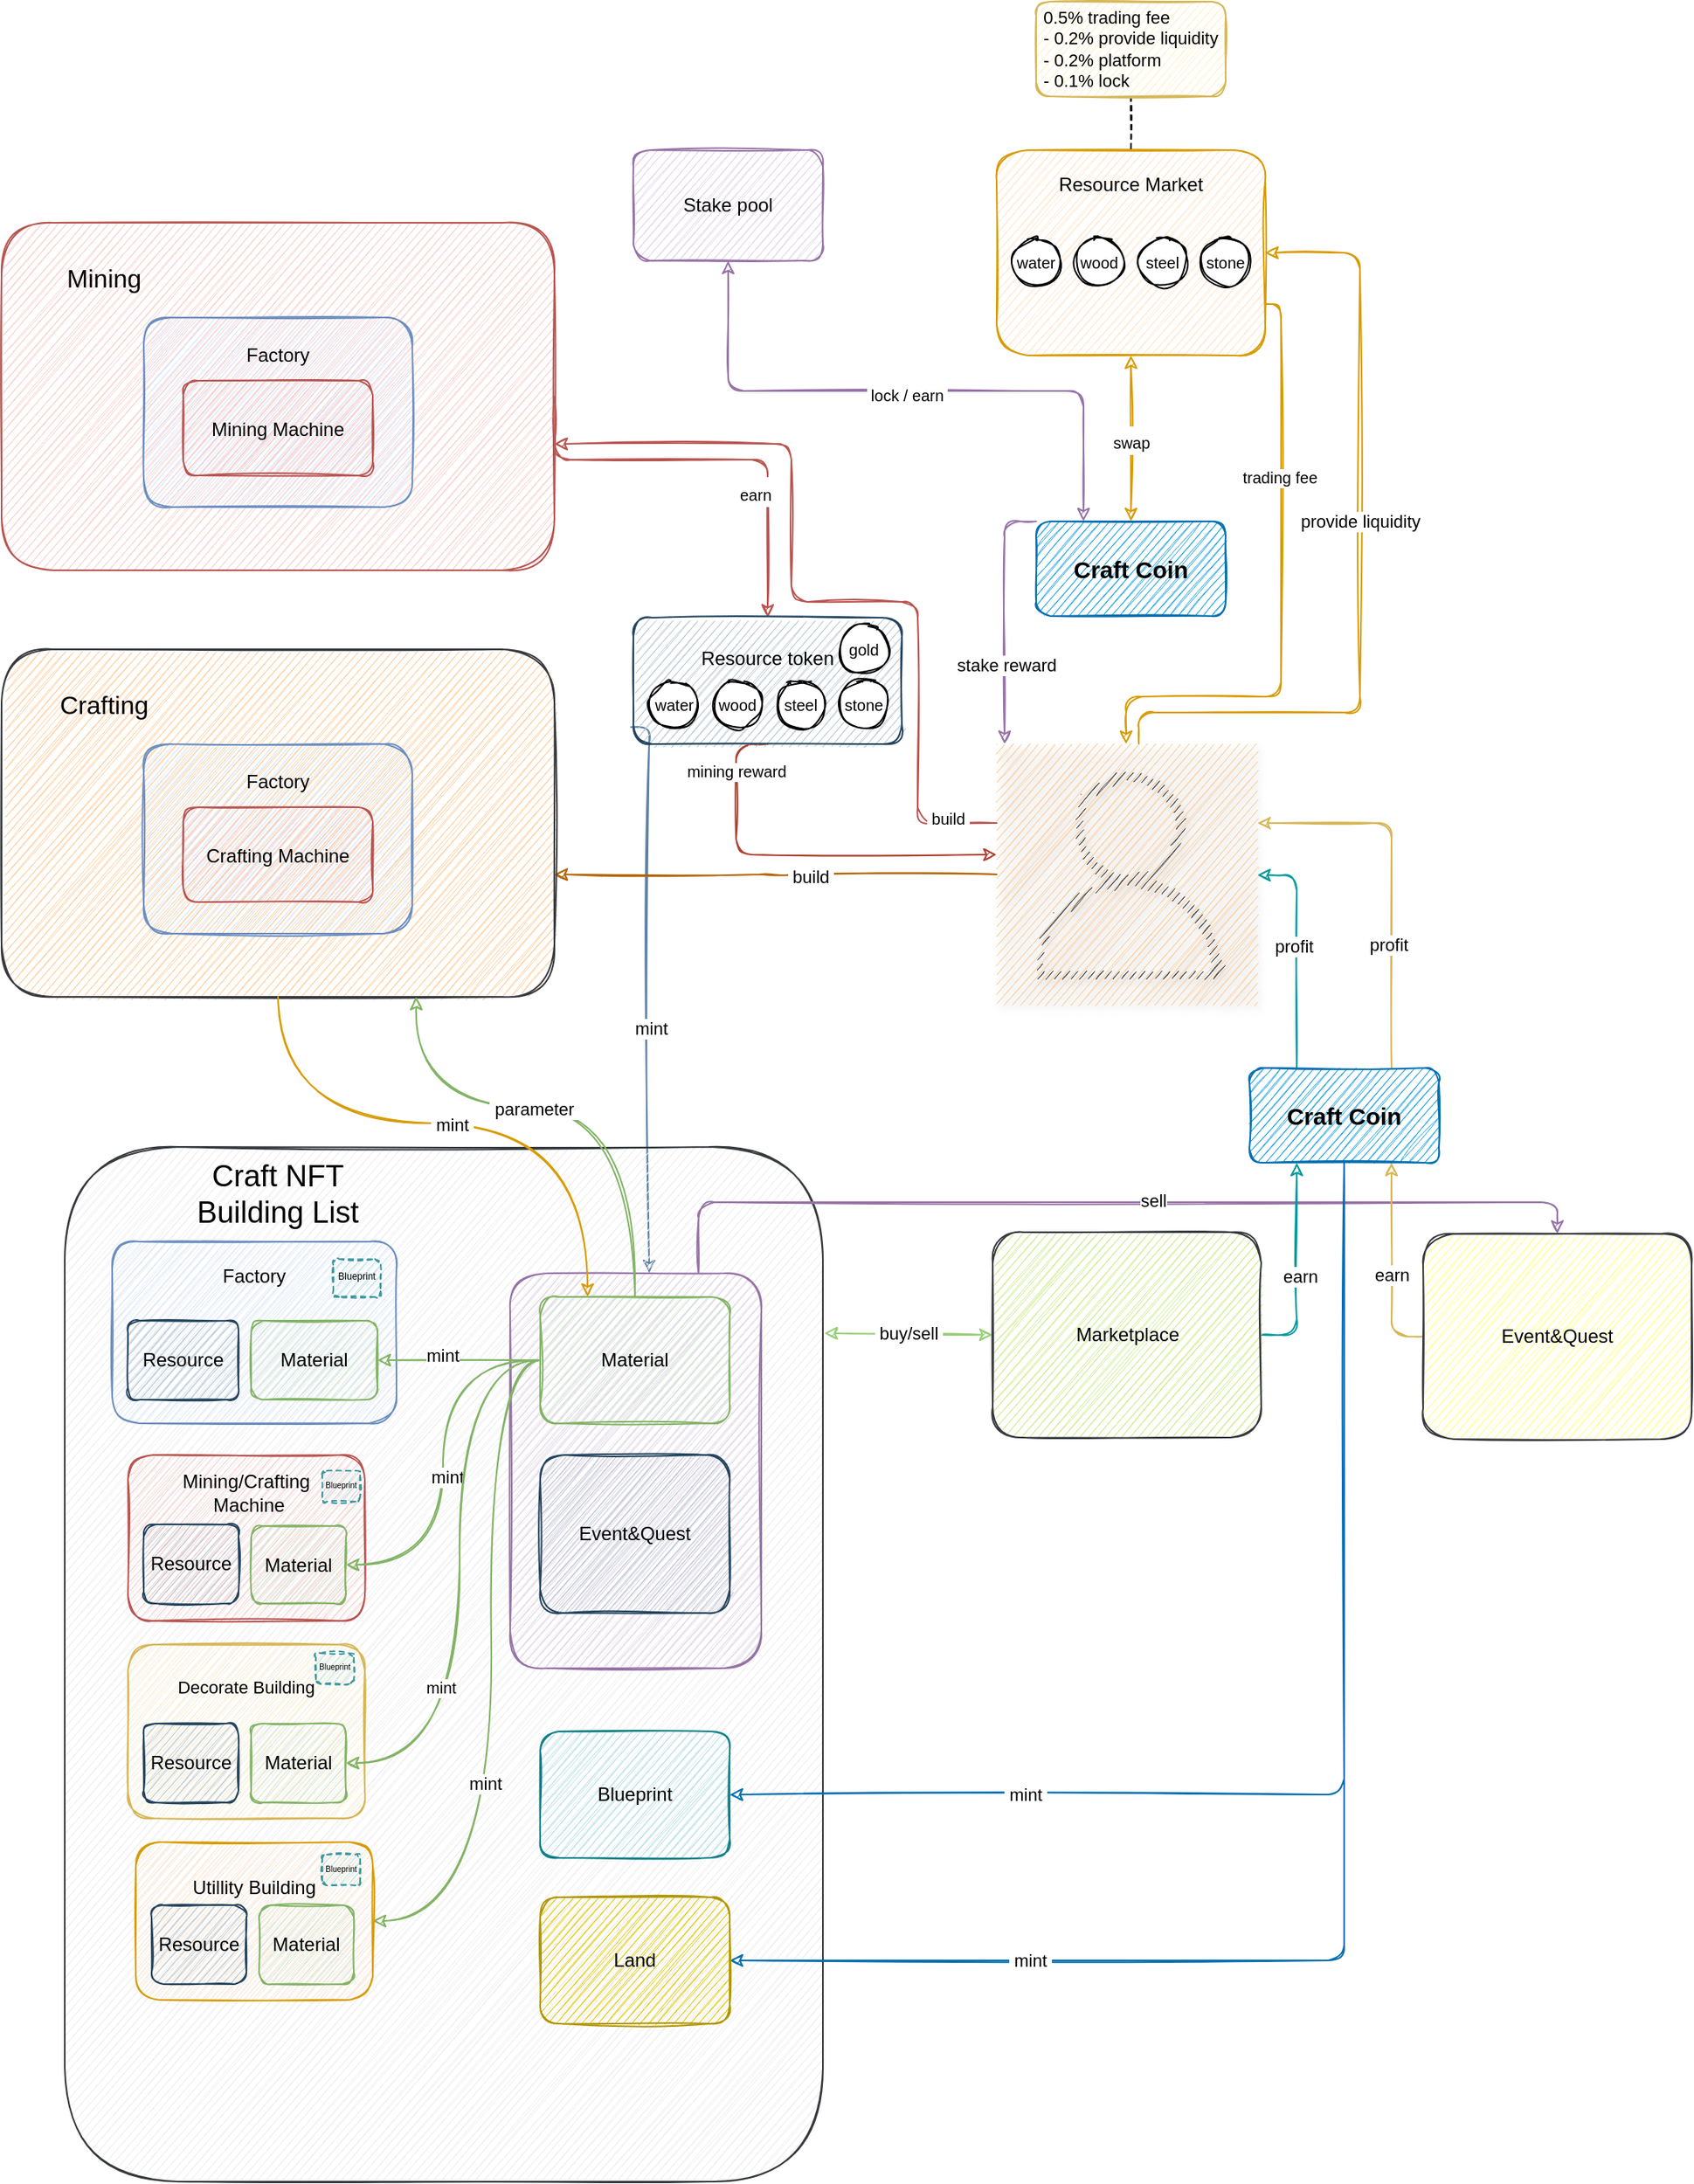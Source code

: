 <mxfile version="16.4.3" type="github">
  <diagram id="BCGOsR4cse_JTtNBRZEb" name="Page-1">
    <mxGraphModel dx="3080" dy="800" grid="1" gridSize="10" guides="1" tooltips="1" connect="1" arrows="1" fold="1" page="1" pageScale="1" pageWidth="827" pageHeight="1169" math="0" shadow="0">
      <root>
        <mxCell id="0" />
        <mxCell id="1" parent="0" />
        <mxCell id="2Sj0Tr9tP26c6a03O4qe-82" style="edgeStyle=orthogonalEdgeStyle;rounded=1;orthogonalLoop=1;jettySize=auto;html=1;fontSize=11;startArrow=none;startFill=0;endArrow=classic;endFill=1;strokeColor=#5F82A3;exitX=-0.009;exitY=0.865;exitDx=0;exitDy=0;exitPerimeter=0;sketch=1;" parent="1" source="2Sj0Tr9tP26c6a03O4qe-44" target="2Sj0Tr9tP26c6a03O4qe-77" edge="1">
          <mxGeometry relative="1" as="geometry">
            <Array as="points">
              <mxPoint x="-1060" y="529" />
            </Array>
          </mxGeometry>
        </mxCell>
        <mxCell id="2Sj0Tr9tP26c6a03O4qe-83" value="mint" style="edgeLabel;html=1;align=center;verticalAlign=middle;resizable=0;points=[];fontSize=11;sketch=1;rounded=1;" parent="2Sj0Tr9tP26c6a03O4qe-82" vertex="1" connectable="0">
          <mxGeometry x="-0.717" relative="1" as="geometry">
            <mxPoint x="1" y="152" as="offset" />
          </mxGeometry>
        </mxCell>
        <mxCell id="2Sj0Tr9tP26c6a03O4qe-26" value="&lt;font style=&quot;font-size: 10px&quot;&gt;&amp;nbsp;lock / earn&amp;nbsp;&lt;/font&gt;" style="edgeStyle=orthogonalEdgeStyle;rounded=1;orthogonalLoop=1;jettySize=auto;html=1;exitX=0.25;exitY=0;exitDx=0;exitDy=0;entryX=0.5;entryY=1;entryDx=0;entryDy=0;fontSize=15;startArrow=classic;startFill=1;fillColor=#e1d5e7;strokeColor=#9673a6;sketch=1;" parent="1" source="2Sj0Tr9tP26c6a03O4qe-12" target="2Sj0Tr9tP26c6a03O4qe-21" edge="1">
          <mxGeometry relative="1" as="geometry" />
        </mxCell>
        <mxCell id="2Sj0Tr9tP26c6a03O4qe-32" style="edgeStyle=orthogonalEdgeStyle;rounded=1;orthogonalLoop=1;jettySize=auto;html=1;exitX=0;exitY=0;exitDx=0;exitDy=0;fontSize=15;startArrow=none;startFill=0;fillColor=#e1d5e7;strokeColor=#9673a6;sketch=1;" parent="1" source="2Sj0Tr9tP26c6a03O4qe-12" target="2Sj0Tr9tP26c6a03O4qe-13" edge="1">
          <mxGeometry relative="1" as="geometry">
            <Array as="points">
              <mxPoint x="-835" y="399" />
            </Array>
          </mxGeometry>
        </mxCell>
        <mxCell id="2Sj0Tr9tP26c6a03O4qe-33" value="stake reward" style="edgeLabel;html=1;align=center;verticalAlign=middle;resizable=0;points=[];fontSize=11;sketch=1;rounded=1;" parent="2Sj0Tr9tP26c6a03O4qe-32" vertex="1" connectable="0">
          <mxGeometry x="0.381" y="1" relative="1" as="geometry">
            <mxPoint as="offset" />
          </mxGeometry>
        </mxCell>
        <mxCell id="2Sj0Tr9tP26c6a03O4qe-12" value="&lt;b&gt;&lt;font style=&quot;font-size: 15px&quot; color=&quot;#000000&quot;&gt;Craft Coin&lt;/font&gt;&lt;/b&gt;" style="rounded=1;whiteSpace=wrap;html=1;fillColor=#1ba1e2;fontColor=#ffffff;strokeColor=#006EAF;sketch=1;" parent="1" vertex="1">
          <mxGeometry x="-815" y="399" width="120" height="60" as="geometry" />
        </mxCell>
        <mxCell id="2Sj0Tr9tP26c6a03O4qe-34" style="edgeStyle=orthogonalEdgeStyle;rounded=1;orthogonalLoop=1;jettySize=auto;html=1;fontSize=15;startArrow=none;startFill=0;entryX=1;entryY=0.5;entryDx=0;entryDy=0;fillColor=#ffe6cc;strokeColor=#d79b00;sketch=1;" parent="1" source="2Sj0Tr9tP26c6a03O4qe-13" target="2Sj0Tr9tP26c6a03O4qe-14" edge="1">
          <mxGeometry relative="1" as="geometry">
            <mxPoint x="-640" y="290" as="targetPoint" />
            <Array as="points">
              <mxPoint x="-750" y="520" />
              <mxPoint x="-610" y="520" />
              <mxPoint x="-610" y="229" />
            </Array>
          </mxGeometry>
        </mxCell>
        <mxCell id="2Sj0Tr9tP26c6a03O4qe-35" value="&lt;font style=&quot;font-size: 11px&quot;&gt;provide liquidity&lt;/font&gt;" style="edgeLabel;html=1;align=center;verticalAlign=middle;resizable=0;points=[];fontSize=10;sketch=1;rounded=1;" parent="2Sj0Tr9tP26c6a03O4qe-34" vertex="1" connectable="0">
          <mxGeometry x="-0.29" relative="1" as="geometry">
            <mxPoint y="-100" as="offset" />
          </mxGeometry>
        </mxCell>
        <mxCell id="2Sj0Tr9tP26c6a03O4qe-78" style="edgeStyle=orthogonalEdgeStyle;rounded=1;orthogonalLoop=1;jettySize=auto;html=1;entryX=1;entryY=0.648;entryDx=0;entryDy=0;entryPerimeter=0;fontSize=11;startArrow=none;startFill=0;endArrow=classic;endFill=1;strokeColor=#b46504;fillColor=#fad7ac;sketch=1;" parent="1" source="2Sj0Tr9tP26c6a03O4qe-13" target="2Sj0Tr9tP26c6a03O4qe-73" edge="1">
          <mxGeometry relative="1" as="geometry" />
        </mxCell>
        <mxCell id="2Sj0Tr9tP26c6a03O4qe-79" value="&amp;nbsp;build&amp;nbsp;" style="edgeLabel;html=1;align=center;verticalAlign=middle;resizable=0;points=[];fontSize=11;sketch=1;rounded=1;" parent="2Sj0Tr9tP26c6a03O4qe-78" vertex="1" connectable="0">
          <mxGeometry x="-0.158" y="1" relative="1" as="geometry">
            <mxPoint as="offset" />
          </mxGeometry>
        </mxCell>
        <mxCell id="2Sj0Tr9tP26c6a03O4qe-13" value="" style="sketch=1;outlineConnect=0;strokeColor=#36393d;fillColor=#ffcc99;dashed=0;verticalLabelPosition=bottom;verticalAlign=top;align=center;html=1;fontSize=12;fontStyle=0;aspect=fixed;shape=mxgraph.aws4.resourceIcon;resIcon=mxgraph.aws4.user;shadow=1;rounded=1;" parent="1" vertex="1">
          <mxGeometry x="-840" y="540" width="165" height="165" as="geometry" />
        </mxCell>
        <mxCell id="2Sj0Tr9tP26c6a03O4qe-22" value="&lt;font style=&quot;font-size: 10px&quot;&gt;swap&lt;/font&gt;" style="edgeStyle=orthogonalEdgeStyle;rounded=1;orthogonalLoop=1;jettySize=auto;html=1;exitX=0.5;exitY=1;exitDx=0;exitDy=0;entryX=0.5;entryY=0;entryDx=0;entryDy=0;fontSize=15;startArrow=classic;startFill=1;fillColor=#ffe6cc;strokeColor=#d79b00;sketch=1;" parent="1" source="2Sj0Tr9tP26c6a03O4qe-14" target="2Sj0Tr9tP26c6a03O4qe-12" edge="1">
          <mxGeometry relative="1" as="geometry" />
        </mxCell>
        <mxCell id="2Sj0Tr9tP26c6a03O4qe-38" style="edgeStyle=orthogonalEdgeStyle;rounded=1;orthogonalLoop=1;jettySize=auto;html=1;exitX=1;exitY=0.75;exitDx=0;exitDy=0;fontSize=12;startArrow=none;startFill=0;noJump=0;ignoreEdge=0;fillColor=#ffe6cc;strokeColor=#d79b00;sketch=1;" parent="1" source="2Sj0Tr9tP26c6a03O4qe-14" target="2Sj0Tr9tP26c6a03O4qe-13" edge="1">
          <mxGeometry relative="1" as="geometry">
            <Array as="points">
              <mxPoint x="-660" y="261" />
              <mxPoint x="-660" y="510" />
              <mxPoint x="-758" y="510" />
            </Array>
          </mxGeometry>
        </mxCell>
        <mxCell id="2Sj0Tr9tP26c6a03O4qe-39" value="&lt;font style=&quot;font-size: 10px&quot;&gt;trading fee&lt;/font&gt;" style="edgeLabel;html=1;align=center;verticalAlign=middle;resizable=0;points=[];fontSize=9;sketch=1;rounded=1;" parent="2Sj0Tr9tP26c6a03O4qe-38" vertex="1" connectable="0">
          <mxGeometry x="-0.497" y="-1" relative="1" as="geometry">
            <mxPoint y="22" as="offset" />
          </mxGeometry>
        </mxCell>
        <mxCell id="2Sj0Tr9tP26c6a03O4qe-14" value="Resource Market&lt;br&gt;&lt;br&gt;&lt;br&gt;&lt;br&gt;&lt;br&gt;&lt;br&gt;&lt;br&gt;" style="rounded=1;whiteSpace=wrap;html=1;fillColor=#ffe6cc;strokeColor=#d79b00;sketch=1;" parent="1" vertex="1">
          <mxGeometry x="-840" y="164" width="170" height="130" as="geometry" />
        </mxCell>
        <mxCell id="2Sj0Tr9tP26c6a03O4qe-15" value="water" style="ellipse;whiteSpace=wrap;html=1;aspect=fixed;fontSize=10;sketch=1;rounded=1;" parent="1" vertex="1">
          <mxGeometry x="-830" y="220" width="30" height="30" as="geometry" />
        </mxCell>
        <mxCell id="2Sj0Tr9tP26c6a03O4qe-16" value="wood" style="ellipse;whiteSpace=wrap;html=1;aspect=fixed;fontSize=10;sketch=1;rounded=1;" parent="1" vertex="1">
          <mxGeometry x="-790" y="220" width="30" height="30" as="geometry" />
        </mxCell>
        <mxCell id="2Sj0Tr9tP26c6a03O4qe-17" value="steel" style="ellipse;whiteSpace=wrap;html=1;aspect=fixed;fontSize=10;sketch=1;rounded=1;" parent="1" vertex="1">
          <mxGeometry x="-750" y="220" width="30" height="30" as="geometry" />
        </mxCell>
        <mxCell id="2Sj0Tr9tP26c6a03O4qe-18" value="stone" style="ellipse;whiteSpace=wrap;html=1;aspect=fixed;fontSize=10;sketch=1;rounded=1;" parent="1" vertex="1">
          <mxGeometry x="-710" y="220" width="30" height="30" as="geometry" />
        </mxCell>
        <mxCell id="2Sj0Tr9tP26c6a03O4qe-19" style="edgeStyle=orthogonalEdgeStyle;rounded=1;orthogonalLoop=1;jettySize=auto;html=1;exitX=0.5;exitY=1;exitDx=0;exitDy=0;entryX=0.5;entryY=0;entryDx=0;entryDy=0;fontSize=11;startArrow=none;startFill=0;strokeColor=default;dashed=1;endArrow=none;endFill=0;sketch=1;" parent="1" source="2Sj0Tr9tP26c6a03O4qe-20" target="2Sj0Tr9tP26c6a03O4qe-14" edge="1">
          <mxGeometry relative="1" as="geometry" />
        </mxCell>
        <mxCell id="2Sj0Tr9tP26c6a03O4qe-20" value="&lt;div style=&quot;text-align: left&quot;&gt;0.5% trading fee&lt;/div&gt;&lt;div style=&quot;text-align: left&quot;&gt;- 0.2% provide liquidity&lt;/div&gt;&lt;div style=&quot;text-align: left&quot;&gt;- 0.2% platform&lt;/div&gt;&lt;div style=&quot;text-align: left&quot;&gt;- 0.1% lock&lt;/div&gt;" style="rounded=1;whiteSpace=wrap;html=1;fontSize=11;fillColor=#fff2cc;strokeColor=#d6b656;sketch=1;" parent="1" vertex="1">
          <mxGeometry x="-815" y="70" width="120" height="60" as="geometry" />
        </mxCell>
        <mxCell id="2Sj0Tr9tP26c6a03O4qe-21" value="Stake pool" style="rounded=1;whiteSpace=wrap;html=1;fillColor=#e1d5e7;strokeColor=#9673a6;sketch=1;" parent="1" vertex="1">
          <mxGeometry x="-1070" y="164" width="120" height="70" as="geometry" />
        </mxCell>
        <mxCell id="2Sj0Tr9tP26c6a03O4qe-50" style="edgeStyle=orthogonalEdgeStyle;rounded=1;orthogonalLoop=1;jettySize=auto;html=1;exitX=1;exitY=0.5;exitDx=0;exitDy=0;entryX=0.5;entryY=0;entryDx=0;entryDy=0;fontSize=16;startArrow=none;startFill=0;fillColor=#f8cecc;strokeColor=#b85450;sketch=1;" parent="1" source="2Sj0Tr9tP26c6a03O4qe-40" target="2Sj0Tr9tP26c6a03O4qe-44" edge="1">
          <mxGeometry relative="1" as="geometry">
            <Array as="points">
              <mxPoint x="-1120" y="360" />
              <mxPoint x="-985" y="360" />
            </Array>
          </mxGeometry>
        </mxCell>
        <mxCell id="2Sj0Tr9tP26c6a03O4qe-51" value="&lt;font style=&quot;font-size: 10px&quot;&gt;earn&lt;/font&gt;" style="edgeLabel;html=1;align=center;verticalAlign=middle;resizable=0;points=[];fontSize=16;sketch=1;rounded=1;" parent="2Sj0Tr9tP26c6a03O4qe-50" vertex="1" connectable="0">
          <mxGeometry x="0.224" y="2" relative="1" as="geometry">
            <mxPoint x="-2" y="22" as="offset" />
          </mxGeometry>
        </mxCell>
        <mxCell id="2Sj0Tr9tP26c6a03O4qe-68" style="edgeStyle=orthogonalEdgeStyle;rounded=1;orthogonalLoop=1;jettySize=auto;html=1;fontSize=10;startArrow=classic;startFill=1;endArrow=none;endFill=0;fillColor=#f8cecc;strokeColor=#b85450;sketch=1;" parent="1" target="2Sj0Tr9tP26c6a03O4qe-13" edge="1">
          <mxGeometry relative="1" as="geometry">
            <mxPoint x="-1120" y="350" as="sourcePoint" />
            <Array as="points">
              <mxPoint x="-970" y="350" />
              <mxPoint x="-970" y="450" />
              <mxPoint x="-890" y="450" />
              <mxPoint x="-890" y="590" />
            </Array>
          </mxGeometry>
        </mxCell>
        <mxCell id="2Sj0Tr9tP26c6a03O4qe-69" value="&amp;nbsp;build&amp;nbsp;" style="edgeLabel;html=1;align=center;verticalAlign=middle;resizable=0;points=[];fontSize=10;sketch=1;rounded=1;" parent="2Sj0Tr9tP26c6a03O4qe-68" vertex="1" connectable="0">
          <mxGeometry x="0.878" y="3" relative="1" as="geometry">
            <mxPoint as="offset" />
          </mxGeometry>
        </mxCell>
        <mxCell id="2Sj0Tr9tP26c6a03O4qe-40" value="&lt;div style=&quot;text-align: left&quot;&gt;&lt;br&gt;&lt;/div&gt;" style="rounded=1;whiteSpace=wrap;html=1;fillColor=#f8cecc;strokeColor=#b85450;sketch=1;" parent="1" vertex="1">
          <mxGeometry x="-1470" y="210" width="350" height="220" as="geometry" />
        </mxCell>
        <mxCell id="2Sj0Tr9tP26c6a03O4qe-41" value="&lt;font style=&quot;font-size: 16px;&quot;&gt;Mining&lt;/font&gt;" style="text;html=1;strokeColor=none;fillColor=none;align=center;verticalAlign=middle;whiteSpace=wrap;rounded=1;fontSize=16;sketch=1;" parent="1" vertex="1">
          <mxGeometry x="-1460" y="230" width="110" height="30" as="geometry" />
        </mxCell>
        <mxCell id="2Sj0Tr9tP26c6a03O4qe-42" value="Factory&lt;br&gt;&lt;br&gt;&lt;br&gt;&lt;br&gt;&lt;br&gt;&lt;br&gt;" style="rounded=1;whiteSpace=wrap;html=1;fillColor=#dae8fc;strokeColor=#6c8ebf;sketch=1;" parent="1" vertex="1">
          <mxGeometry x="-1380" y="270" width="170" height="120" as="geometry" />
        </mxCell>
        <mxCell id="2Sj0Tr9tP26c6a03O4qe-43" value="&lt;span style=&quot;font-size: 12px&quot;&gt;Mining Machine&lt;/span&gt;" style="rounded=1;whiteSpace=wrap;html=1;fontSize=13;fillColor=#f8cecc;strokeColor=#b85450;sketch=1;" parent="1" vertex="1">
          <mxGeometry x="-1355" y="310" width="120" height="60" as="geometry" />
        </mxCell>
        <mxCell id="2Sj0Tr9tP26c6a03O4qe-52" style="edgeStyle=orthogonalEdgeStyle;rounded=1;orthogonalLoop=1;jettySize=auto;html=1;exitX=0.5;exitY=1;exitDx=0;exitDy=0;fontSize=16;startArrow=none;startFill=0;fillColor=#fad9d5;strokeColor=#ae4132;sketch=1;" parent="1" source="2Sj0Tr9tP26c6a03O4qe-44" target="2Sj0Tr9tP26c6a03O4qe-13" edge="1">
          <mxGeometry relative="1" as="geometry">
            <Array as="points">
              <mxPoint x="-1005" y="610" />
            </Array>
          </mxGeometry>
        </mxCell>
        <mxCell id="2Sj0Tr9tP26c6a03O4qe-55" value="mining reward" style="edgeLabel;html=1;align=center;verticalAlign=middle;resizable=0;points=[];fontSize=10;sketch=1;rounded=1;" parent="2Sj0Tr9tP26c6a03O4qe-52" vertex="1" connectable="0">
          <mxGeometry x="-0.829" y="2" relative="1" as="geometry">
            <mxPoint x="-2" y="15" as="offset" />
          </mxGeometry>
        </mxCell>
        <mxCell id="2Sj0Tr9tP26c6a03O4qe-96" value="&amp;nbsp;buy/sell&amp;nbsp;" style="rounded=1;orthogonalLoop=1;jettySize=auto;html=1;exitX=1.002;exitY=0.18;exitDx=0;exitDy=0;entryX=0;entryY=0.5;entryDx=0;entryDy=0;fontSize=11;startArrow=classic;startFill=1;endArrow=classic;endFill=1;strokeColor=#97D077;exitPerimeter=0;sketch=1;" parent="1" source="2Sj0Tr9tP26c6a03O4qe-57" target="2Sj0Tr9tP26c6a03O4qe-95" edge="1">
          <mxGeometry relative="1" as="geometry" />
        </mxCell>
        <mxCell id="2Sj0Tr9tP26c6a03O4qe-57" value="" style="rounded=1;whiteSpace=wrap;html=1;sketch=1;fillColor=#eeeeee;strokeColor=#36393d;" parent="1" vertex="1">
          <mxGeometry x="-1430" y="795" width="480" height="655" as="geometry" />
        </mxCell>
        <mxCell id="2Sj0Tr9tP26c6a03O4qe-59" value="Factory&lt;br&gt;&lt;br&gt;&lt;br&gt;&lt;br&gt;&lt;br&gt;&lt;br&gt;" style="rounded=1;whiteSpace=wrap;html=1;fillColor=#dae8fc;strokeColor=#6c8ebf;sketch=1;" parent="1" vertex="1">
          <mxGeometry x="-1400" y="855" width="180" height="115" as="geometry" />
        </mxCell>
        <mxCell id="2Sj0Tr9tP26c6a03O4qe-60" value="Resource" style="rounded=1;whiteSpace=wrap;html=1;fillColor=#bac8d3;strokeColor=#23445d;sketch=1;" parent="1" vertex="1">
          <mxGeometry x="-1390" y="905" width="70" height="50" as="geometry" />
        </mxCell>
        <mxCell id="2Sj0Tr9tP26c6a03O4qe-61" value="Material" style="rounded=1;whiteSpace=wrap;html=1;fillColor=#d5e8d4;strokeColor=#82b366;sketch=1;" parent="1" vertex="1">
          <mxGeometry x="-1312" y="905" width="80" height="50" as="geometry" />
        </mxCell>
        <mxCell id="2Sj0Tr9tP26c6a03O4qe-62" value="&lt;font style=&quot;font-size: 19px&quot;&gt;Craft NFT Building List&lt;/font&gt;" style="text;html=1;strokeColor=none;fillColor=none;align=center;verticalAlign=middle;whiteSpace=wrap;rounded=1;sketch=1;" parent="1" vertex="1">
          <mxGeometry x="-1360" y="805" width="130" height="40" as="geometry" />
        </mxCell>
        <mxCell id="2Sj0Tr9tP26c6a03O4qe-64" value="Mining/Crafting&lt;br&gt;&amp;nbsp;Machine&lt;br&gt;&lt;br&gt;&lt;br&gt;&lt;br&gt;&lt;br&gt;" style="rounded=1;whiteSpace=wrap;html=1;fillColor=#f8cecc;strokeColor=#b85450;sketch=1;" parent="1" vertex="1">
          <mxGeometry x="-1390" y="990" width="150" height="105" as="geometry" />
        </mxCell>
        <mxCell id="2Sj0Tr9tP26c6a03O4qe-66" value="Material" style="rounded=1;whiteSpace=wrap;html=1;fillColor=#d5e8d4;strokeColor=#82b366;sketch=1;" parent="1" vertex="1">
          <mxGeometry x="-1312" y="1035" width="60" height="49" as="geometry" />
        </mxCell>
        <mxCell id="2Sj0Tr9tP26c6a03O4qe-67" value="Resource" style="rounded=1;whiteSpace=wrap;html=1;fillColor=#bac8d3;strokeColor=#23445d;sketch=1;" parent="1" vertex="1">
          <mxGeometry x="-1380" y="1034" width="60" height="50" as="geometry" />
        </mxCell>
        <mxCell id="2Sj0Tr9tP26c6a03O4qe-70" value="&lt;font style=&quot;font-size: 11px&quot;&gt;Decorate Building&lt;br&gt;&lt;br&gt;&lt;br&gt;&lt;br&gt;&lt;br&gt;&lt;/font&gt;" style="rounded=1;whiteSpace=wrap;html=1;fillColor=#fff2cc;strokeColor=#d6b656;sketch=1;" parent="1" vertex="1">
          <mxGeometry x="-1390" y="1110" width="150" height="110" as="geometry" />
        </mxCell>
        <mxCell id="2Sj0Tr9tP26c6a03O4qe-71" value="Material" style="rounded=1;whiteSpace=wrap;html=1;fillColor=#d5e8d4;strokeColor=#82b366;sketch=1;" parent="1" vertex="1">
          <mxGeometry x="-1312" y="1160" width="60" height="50" as="geometry" />
        </mxCell>
        <mxCell id="2Sj0Tr9tP26c6a03O4qe-72" value="Resource" style="rounded=1;whiteSpace=wrap;html=1;fillColor=#bac8d3;strokeColor=#23445d;sketch=1;" parent="1" vertex="1">
          <mxGeometry x="-1380" y="1160" width="60" height="50" as="geometry" />
        </mxCell>
        <mxCell id="2Sj0Tr9tP26c6a03O4qe-73" value="&lt;div style=&quot;text-align: left&quot;&gt;&lt;br&gt;&lt;/div&gt;" style="rounded=1;whiteSpace=wrap;html=1;fillColor=#ffcc99;strokeColor=#36393d;sketch=1;" parent="1" vertex="1">
          <mxGeometry x="-1470" y="480" width="350" height="220" as="geometry" />
        </mxCell>
        <mxCell id="2Sj0Tr9tP26c6a03O4qe-74" value="&lt;font style=&quot;font-size: 16px&quot;&gt;Crafting&lt;/font&gt;" style="text;html=1;strokeColor=none;fillColor=none;align=center;verticalAlign=middle;whiteSpace=wrap;rounded=1;fontSize=16;sketch=1;" parent="1" vertex="1">
          <mxGeometry x="-1460" y="500" width="110" height="30" as="geometry" />
        </mxCell>
        <mxCell id="2Sj0Tr9tP26c6a03O4qe-75" value="Factory&lt;br&gt;&lt;br&gt;&lt;br&gt;&lt;br&gt;&lt;br&gt;&lt;br&gt;" style="rounded=1;whiteSpace=wrap;html=1;fillColor=#dae8fc;strokeColor=#6c8ebf;sketch=1;" parent="1" vertex="1">
          <mxGeometry x="-1380" y="540" width="170" height="120" as="geometry" />
        </mxCell>
        <mxCell id="2Sj0Tr9tP26c6a03O4qe-76" value="&lt;span style=&quot;font-size: 12px&quot;&gt;Crafting Machine&lt;/span&gt;" style="rounded=1;whiteSpace=wrap;html=1;fontSize=13;fillColor=#f8cecc;strokeColor=#b85450;sketch=1;" parent="1" vertex="1">
          <mxGeometry x="-1355" y="580" width="120" height="60" as="geometry" />
        </mxCell>
        <mxCell id="2Sj0Tr9tP26c6a03O4qe-105" style="edgeStyle=orthogonalEdgeStyle;rounded=1;orthogonalLoop=1;jettySize=auto;html=1;exitX=0.75;exitY=0;exitDx=0;exitDy=0;entryX=0.5;entryY=0;entryDx=0;entryDy=0;fontSize=11;startArrow=none;startFill=0;endArrow=classic;endFill=1;strokeColor=#9673a6;fillColor=#e1d5e7;sketch=1;" parent="1" source="2Sj0Tr9tP26c6a03O4qe-77" target="2Sj0Tr9tP26c6a03O4qe-94" edge="1">
          <mxGeometry relative="1" as="geometry" />
        </mxCell>
        <mxCell id="2Sj0Tr9tP26c6a03O4qe-106" value="sell" style="edgeLabel;html=1;align=center;verticalAlign=middle;resizable=0;points=[];fontSize=11;sketch=1;rounded=1;" parent="2Sj0Tr9tP26c6a03O4qe-105" vertex="1" connectable="0">
          <mxGeometry x="0.092" y="1" relative="1" as="geometry">
            <mxPoint as="offset" />
          </mxGeometry>
        </mxCell>
        <mxCell id="2Sj0Tr9tP26c6a03O4qe-77" value="" style="rounded=1;whiteSpace=wrap;html=1;fillColor=#e1d5e7;strokeColor=#9673a6;sketch=1;" parent="1" vertex="1">
          <mxGeometry x="-1148" y="875" width="159" height="250" as="geometry" />
        </mxCell>
        <mxCell id="2Sj0Tr9tP26c6a03O4qe-86" style="edgeStyle=orthogonalEdgeStyle;rounded=1;orthogonalLoop=1;jettySize=auto;html=1;exitX=0;exitY=0.5;exitDx=0;exitDy=0;entryX=1;entryY=0.5;entryDx=0;entryDy=0;fontSize=11;startArrow=none;startFill=0;endArrow=classic;endFill=1;strokeColor=#82b366;fillColor=#d5e8d4;curved=1;sketch=1;" parent="1" source="2Sj0Tr9tP26c6a03O4qe-58" target="2Sj0Tr9tP26c6a03O4qe-66" edge="1">
          <mxGeometry relative="1" as="geometry" />
        </mxCell>
        <mxCell id="2Sj0Tr9tP26c6a03O4qe-87" value="mint" style="edgeLabel;html=1;align=center;verticalAlign=middle;resizable=0;points=[];fontSize=11;sketch=1;rounded=1;" parent="2Sj0Tr9tP26c6a03O4qe-86" vertex="1" connectable="0">
          <mxGeometry x="0.073" y="2" relative="1" as="geometry">
            <mxPoint as="offset" />
          </mxGeometry>
        </mxCell>
        <mxCell id="2Sj0Tr9tP26c6a03O4qe-90" style="edgeStyle=orthogonalEdgeStyle;curved=1;rounded=1;orthogonalLoop=1;jettySize=auto;html=1;exitX=0.5;exitY=0;exitDx=0;exitDy=0;entryX=0.75;entryY=1;entryDx=0;entryDy=0;fontSize=11;startArrow=none;startFill=0;endArrow=classic;endFill=1;strokeColor=#82b366;fillColor=#d5e8d4;sketch=1;" parent="1" source="2Sj0Tr9tP26c6a03O4qe-58" target="2Sj0Tr9tP26c6a03O4qe-73" edge="1">
          <mxGeometry relative="1" as="geometry">
            <Array as="points">
              <mxPoint x="-1069" y="770" />
              <mxPoint x="-1207" y="770" />
            </Array>
          </mxGeometry>
        </mxCell>
        <mxCell id="2Sj0Tr9tP26c6a03O4qe-91" value="&amp;nbsp;parameter&amp;nbsp;" style="edgeLabel;html=1;align=center;verticalAlign=middle;resizable=0;points=[];fontSize=11;sketch=1;rounded=1;" parent="2Sj0Tr9tP26c6a03O4qe-90" vertex="1" connectable="0">
          <mxGeometry x="0.12" y="1" relative="1" as="geometry">
            <mxPoint as="offset" />
          </mxGeometry>
        </mxCell>
        <mxCell id="KxN3InwiU_mvMP9mIQrU-4" style="rounded=1;orthogonalLoop=1;jettySize=auto;html=1;exitX=0;exitY=0.5;exitDx=0;exitDy=0;entryX=1;entryY=0.5;entryDx=0;entryDy=0;edgeStyle=orthogonalEdgeStyle;curved=1;fillColor=#d5e8d4;strokeColor=#82b366;sketch=1;" parent="1" source="2Sj0Tr9tP26c6a03O4qe-58" target="KxN3InwiU_mvMP9mIQrU-1" edge="1">
          <mxGeometry relative="1" as="geometry">
            <Array as="points">
              <mxPoint x="-1160" y="930" />
              <mxPoint x="-1160" y="1285" />
            </Array>
          </mxGeometry>
        </mxCell>
        <mxCell id="KxN3InwiU_mvMP9mIQrU-5" value="mint" style="edgeLabel;html=1;align=center;verticalAlign=middle;resizable=0;points=[];sketch=1;rounded=1;" parent="KxN3InwiU_mvMP9mIQrU-4" vertex="1" connectable="0">
          <mxGeometry x="0.294" y="-4" relative="1" as="geometry">
            <mxPoint as="offset" />
          </mxGeometry>
        </mxCell>
        <mxCell id="KxN3InwiU_mvMP9mIQrU-13" style="edgeStyle=orthogonalEdgeStyle;rounded=1;orthogonalLoop=1;jettySize=auto;html=1;exitX=0;exitY=0.5;exitDx=0;exitDy=0;entryX=1;entryY=0.5;entryDx=0;entryDy=0;fillColor=#d5e8d4;strokeColor=#82b366;sketch=1;" parent="1" source="2Sj0Tr9tP26c6a03O4qe-58" target="2Sj0Tr9tP26c6a03O4qe-61" edge="1">
          <mxGeometry relative="1" as="geometry" />
        </mxCell>
        <mxCell id="KxN3InwiU_mvMP9mIQrU-15" value="mint" style="edgeLabel;html=1;align=center;verticalAlign=middle;resizable=0;points=[];sketch=1;rounded=1;" parent="KxN3InwiU_mvMP9mIQrU-13" vertex="1" connectable="0">
          <mxGeometry x="0.207" y="-3" relative="1" as="geometry">
            <mxPoint as="offset" />
          </mxGeometry>
        </mxCell>
        <mxCell id="KxN3InwiU_mvMP9mIQrU-22" style="edgeStyle=orthogonalEdgeStyle;rounded=1;orthogonalLoop=1;jettySize=auto;html=1;exitX=0;exitY=0.5;exitDx=0;exitDy=0;entryX=1;entryY=0.5;entryDx=0;entryDy=0;fontSize=5;curved=1;fillColor=#d5e8d4;strokeColor=#82b366;sketch=1;" parent="1" source="2Sj0Tr9tP26c6a03O4qe-58" target="2Sj0Tr9tP26c6a03O4qe-71" edge="1">
          <mxGeometry relative="1" as="geometry">
            <Array as="points">
              <mxPoint x="-1180" y="930" />
              <mxPoint x="-1180" y="1185" />
            </Array>
          </mxGeometry>
        </mxCell>
        <mxCell id="KxN3InwiU_mvMP9mIQrU-23" value="&lt;font size=&quot;1&quot;&gt;mint&lt;/font&gt;" style="edgeLabel;html=1;align=center;verticalAlign=middle;resizable=0;points=[];fontSize=5;sketch=1;rounded=1;" parent="KxN3InwiU_mvMP9mIQrU-22" vertex="1" connectable="0">
          <mxGeometry x="0.363" y="-12" relative="1" as="geometry">
            <mxPoint as="offset" />
          </mxGeometry>
        </mxCell>
        <mxCell id="2Sj0Tr9tP26c6a03O4qe-58" value="Material" style="rounded=1;whiteSpace=wrap;html=1;fillColor=#d5e8d4;strokeColor=#82b366;sketch=1;" parent="1" vertex="1">
          <mxGeometry x="-1129" y="890" width="120" height="80" as="geometry" />
        </mxCell>
        <mxCell id="2Sj0Tr9tP26c6a03O4qe-63" value="Event&amp;amp;Quest" style="rounded=1;whiteSpace=wrap;html=1;fillColor=#bac8d3;strokeColor=#23445d;sketch=1;" parent="1" vertex="1">
          <mxGeometry x="-1129" y="990" width="120" height="100" as="geometry" />
        </mxCell>
        <mxCell id="2Sj0Tr9tP26c6a03O4qe-92" style="edgeStyle=orthogonalEdgeStyle;curved=1;rounded=1;orthogonalLoop=1;jettySize=auto;html=1;exitX=0.5;exitY=1;exitDx=0;exitDy=0;entryX=0.25;entryY=0;entryDx=0;entryDy=0;fontSize=11;startArrow=none;startFill=0;endArrow=classic;endFill=1;strokeColor=#d79b00;fillColor=#ffe6cc;sketch=1;" parent="1" source="2Sj0Tr9tP26c6a03O4qe-73" target="2Sj0Tr9tP26c6a03O4qe-58" edge="1">
          <mxGeometry relative="1" as="geometry">
            <Array as="points">
              <mxPoint x="-1295" y="780" />
              <mxPoint x="-1099" y="780" />
            </Array>
          </mxGeometry>
        </mxCell>
        <mxCell id="2Sj0Tr9tP26c6a03O4qe-93" value="&amp;nbsp;mint&amp;nbsp;" style="edgeLabel;html=1;align=center;verticalAlign=middle;resizable=0;points=[];fontSize=11;sketch=1;rounded=1;" parent="2Sj0Tr9tP26c6a03O4qe-92" vertex="1" connectable="0">
          <mxGeometry x="-0.015" y="-1" relative="1" as="geometry">
            <mxPoint as="offset" />
          </mxGeometry>
        </mxCell>
        <mxCell id="2Sj0Tr9tP26c6a03O4qe-109" style="edgeStyle=orthogonalEdgeStyle;rounded=1;orthogonalLoop=1;jettySize=auto;html=1;exitX=0;exitY=0.5;exitDx=0;exitDy=0;entryX=0.75;entryY=1;entryDx=0;entryDy=0;fontSize=11;startArrow=none;startFill=0;endArrow=classic;endFill=1;strokeColor=#d6b656;fillColor=#fff2cc;sketch=1;" parent="1" source="2Sj0Tr9tP26c6a03O4qe-94" target="2Sj0Tr9tP26c6a03O4qe-107" edge="1">
          <mxGeometry relative="1" as="geometry" />
        </mxCell>
        <mxCell id="2Sj0Tr9tP26c6a03O4qe-110" value="earn" style="edgeLabel;html=1;align=center;verticalAlign=middle;resizable=0;points=[];fontSize=11;sketch=1;rounded=1;" parent="2Sj0Tr9tP26c6a03O4qe-109" vertex="1" connectable="0">
          <mxGeometry x="-0.108" relative="1" as="geometry">
            <mxPoint y="-1" as="offset" />
          </mxGeometry>
        </mxCell>
        <mxCell id="2Sj0Tr9tP26c6a03O4qe-94" value="Event&amp;amp;Quest" style="rounded=1;whiteSpace=wrap;html=1;fillColor=#ffff88;strokeColor=#36393d;sketch=1;" parent="1" vertex="1">
          <mxGeometry x="-570" y="850" width="170" height="130" as="geometry" />
        </mxCell>
        <mxCell id="2Sj0Tr9tP26c6a03O4qe-108" style="edgeStyle=orthogonalEdgeStyle;rounded=1;orthogonalLoop=1;jettySize=auto;html=1;exitX=1;exitY=0.5;exitDx=0;exitDy=0;entryX=0.25;entryY=1;entryDx=0;entryDy=0;fontSize=11;startArrow=none;startFill=0;endArrow=classic;endFill=1;strokeColor=#009999;sketch=1;" parent="1" source="2Sj0Tr9tP26c6a03O4qe-95" target="2Sj0Tr9tP26c6a03O4qe-107" edge="1">
          <mxGeometry relative="1" as="geometry" />
        </mxCell>
        <mxCell id="2Sj0Tr9tP26c6a03O4qe-114" value="earn" style="edgeLabel;html=1;align=center;verticalAlign=middle;resizable=0;points=[];fontSize=11;sketch=1;rounded=1;" parent="2Sj0Tr9tP26c6a03O4qe-108" vertex="1" connectable="0">
          <mxGeometry x="-0.076" y="-2" relative="1" as="geometry">
            <mxPoint y="1" as="offset" />
          </mxGeometry>
        </mxCell>
        <mxCell id="2Sj0Tr9tP26c6a03O4qe-95" value="Marketplace" style="rounded=1;whiteSpace=wrap;html=1;fillColor=#cdeb8b;strokeColor=#36393d;sketch=1;" parent="1" vertex="1">
          <mxGeometry x="-842.5" y="849" width="170" height="130" as="geometry" />
        </mxCell>
        <mxCell id="2Sj0Tr9tP26c6a03O4qe-111" style="edgeStyle=orthogonalEdgeStyle;rounded=1;orthogonalLoop=1;jettySize=auto;html=1;exitX=0.75;exitY=0;exitDx=0;exitDy=0;fontSize=11;startArrow=none;startFill=0;endArrow=classic;endFill=1;strokeColor=#d6b656;fillColor=#fff2cc;sketch=1;" parent="1" source="2Sj0Tr9tP26c6a03O4qe-107" target="2Sj0Tr9tP26c6a03O4qe-13" edge="1">
          <mxGeometry relative="1" as="geometry">
            <Array as="points">
              <mxPoint x="-590" y="590" />
            </Array>
          </mxGeometry>
        </mxCell>
        <mxCell id="2Sj0Tr9tP26c6a03O4qe-112" value="profit" style="edgeLabel;html=1;align=center;verticalAlign=middle;resizable=0;points=[];fontSize=11;sketch=1;rounded=1;" parent="2Sj0Tr9tP26c6a03O4qe-111" vertex="1" connectable="0">
          <mxGeometry x="-0.36" y="1" relative="1" as="geometry">
            <mxPoint x="-1" y="-1" as="offset" />
          </mxGeometry>
        </mxCell>
        <mxCell id="2Sj0Tr9tP26c6a03O4qe-113" style="edgeStyle=orthogonalEdgeStyle;rounded=1;orthogonalLoop=1;jettySize=auto;html=1;exitX=0.25;exitY=0;exitDx=0;exitDy=0;fontSize=11;startArrow=none;startFill=0;endArrow=classic;endFill=1;strokeColor=#009999;sketch=1;" parent="1" source="2Sj0Tr9tP26c6a03O4qe-107" target="2Sj0Tr9tP26c6a03O4qe-13" edge="1">
          <mxGeometry relative="1" as="geometry">
            <Array as="points">
              <mxPoint x="-650" y="623" />
            </Array>
          </mxGeometry>
        </mxCell>
        <mxCell id="2Sj0Tr9tP26c6a03O4qe-115" value="profit" style="edgeLabel;html=1;align=center;verticalAlign=middle;resizable=0;points=[];fontSize=11;sketch=1;rounded=1;" parent="2Sj0Tr9tP26c6a03O4qe-113" vertex="1" connectable="0">
          <mxGeometry x="0.078" y="2" relative="1" as="geometry">
            <mxPoint y="2" as="offset" />
          </mxGeometry>
        </mxCell>
        <mxCell id="KxN3InwiU_mvMP9mIQrU-8" style="rounded=1;orthogonalLoop=1;jettySize=auto;html=1;exitX=0.5;exitY=1;exitDx=0;exitDy=0;entryX=1;entryY=0.5;entryDx=0;entryDy=0;edgeStyle=orthogonalEdgeStyle;fillColor=#1ba1e2;strokeColor=#006EAF;sketch=1;" parent="1" source="2Sj0Tr9tP26c6a03O4qe-107" target="KxN3InwiU_mvMP9mIQrU-7" edge="1">
          <mxGeometry relative="1" as="geometry" />
        </mxCell>
        <mxCell id="KxN3InwiU_mvMP9mIQrU-9" value="&amp;nbsp;mint&amp;nbsp;" style="edgeLabel;html=1;align=center;verticalAlign=middle;resizable=0;points=[];sketch=1;rounded=1;" parent="KxN3InwiU_mvMP9mIQrU-8" vertex="1" connectable="0">
          <mxGeometry x="0.526" relative="1" as="geometry">
            <mxPoint as="offset" />
          </mxGeometry>
        </mxCell>
        <mxCell id="KxN3InwiU_mvMP9mIQrU-11" style="edgeStyle=orthogonalEdgeStyle;rounded=1;orthogonalLoop=1;jettySize=auto;html=1;exitX=0.5;exitY=1;exitDx=0;exitDy=0;entryX=1;entryY=0.5;entryDx=0;entryDy=0;fillColor=#1ba1e2;strokeColor=#006EAF;sketch=1;" parent="1" source="2Sj0Tr9tP26c6a03O4qe-107" target="KxN3InwiU_mvMP9mIQrU-10" edge="1">
          <mxGeometry relative="1" as="geometry" />
        </mxCell>
        <mxCell id="KxN3InwiU_mvMP9mIQrU-12" value="&amp;nbsp;mint&amp;nbsp;" style="edgeLabel;html=1;align=center;verticalAlign=middle;resizable=0;points=[];sketch=1;rounded=1;" parent="KxN3InwiU_mvMP9mIQrU-11" vertex="1" connectable="0">
          <mxGeometry x="0.609" y="-4" relative="1" as="geometry">
            <mxPoint x="15" y="4" as="offset" />
          </mxGeometry>
        </mxCell>
        <mxCell id="2Sj0Tr9tP26c6a03O4qe-107" value="&lt;b&gt;&lt;font style=&quot;font-size: 15px&quot; color=&quot;#000000&quot;&gt;Craft Coin&lt;/font&gt;&lt;/b&gt;" style="rounded=1;whiteSpace=wrap;html=1;fillColor=#1ba1e2;fontColor=#ffffff;strokeColor=#006EAF;sketch=1;" parent="1" vertex="1">
          <mxGeometry x="-680" y="745" width="120" height="60" as="geometry" />
        </mxCell>
        <mxCell id="KxN3InwiU_mvMP9mIQrU-1" value="Utillity Building&lt;br&gt;&lt;br&gt;&lt;br&gt;&lt;br&gt;" style="rounded=1;whiteSpace=wrap;html=1;fillColor=#ffe6cc;strokeColor=#d79b00;sketch=1;" parent="1" vertex="1">
          <mxGeometry x="-1385" y="1235" width="150" height="100" as="geometry" />
        </mxCell>
        <mxCell id="KxN3InwiU_mvMP9mIQrU-2" value="Material" style="rounded=1;whiteSpace=wrap;html=1;fillColor=#d5e8d4;strokeColor=#82b366;sketch=1;" parent="1" vertex="1">
          <mxGeometry x="-1307" y="1275" width="60" height="50" as="geometry" />
        </mxCell>
        <mxCell id="KxN3InwiU_mvMP9mIQrU-3" value="Resource" style="rounded=1;whiteSpace=wrap;html=1;fillColor=#bac8d3;strokeColor=#23445d;sketch=1;" parent="1" vertex="1">
          <mxGeometry x="-1375" y="1275" width="60" height="50" as="geometry" />
        </mxCell>
        <mxCell id="KxN3InwiU_mvMP9mIQrU-7" value="Blueprint" style="rounded=1;whiteSpace=wrap;html=1;fillColor=#b0e3e6;strokeColor=#0e8088;sketch=1;" parent="1" vertex="1">
          <mxGeometry x="-1129" y="1165" width="120" height="80" as="geometry" />
        </mxCell>
        <mxCell id="KxN3InwiU_mvMP9mIQrU-10" value="Land" style="rounded=1;whiteSpace=wrap;html=1;fillColor=#e3c800;strokeColor=#B09500;fontColor=#000000;sketch=1;" parent="1" vertex="1">
          <mxGeometry x="-1129" y="1270" width="120" height="80" as="geometry" />
        </mxCell>
        <mxCell id="KxN3InwiU_mvMP9mIQrU-16" value="&lt;p&gt;&lt;span style=&quot;font-size: 6px ; line-height: 0.5&quot;&gt;Blueprint&lt;/span&gt;&lt;/p&gt;" style="rounded=1;whiteSpace=wrap;html=1;fillColor=#b0e3e6;strokeColor=#0e8088;dashed=1;opacity=80;align=center;imageHeight=19;verticalAlign=middle;labelPosition=center;verticalLabelPosition=middle;labelBorderColor=none;spacing=2;spacingTop=-6;sketch=1;" parent="1" vertex="1">
          <mxGeometry x="-1260" y="866" width="30" height="24" as="geometry" />
        </mxCell>
        <mxCell id="KxN3InwiU_mvMP9mIQrU-19" value="&lt;p&gt;&lt;span style=&quot;line-height: 0.5&quot;&gt;&lt;font style=&quot;font-size: 5px&quot;&gt;Blueprint&lt;/font&gt;&lt;/span&gt;&lt;/p&gt;" style="rounded=1;whiteSpace=wrap;html=1;fillColor=#b0e3e6;strokeColor=#0e8088;dashed=1;opacity=80;align=center;imageHeight=19;verticalAlign=middle;labelPosition=center;verticalLabelPosition=middle;labelBorderColor=none;spacing=2;spacingTop=-6;sketch=1;" parent="1" vertex="1">
          <mxGeometry x="-1271" y="1115.5" width="24" height="19.5" as="geometry" />
        </mxCell>
        <mxCell id="KxN3InwiU_mvMP9mIQrU-20" value="&lt;p&gt;&lt;span style=&quot;line-height: 0.5&quot;&gt;&lt;font style=&quot;font-size: 5px&quot;&gt;Blueprint&lt;/font&gt;&lt;/span&gt;&lt;/p&gt;" style="rounded=1;whiteSpace=wrap;html=1;fillColor=#b0e3e6;strokeColor=#0e8088;dashed=1;opacity=80;align=center;imageHeight=19;verticalAlign=middle;labelPosition=center;verticalLabelPosition=middle;labelBorderColor=none;spacing=2;spacingTop=-6;sketch=1;" parent="1" vertex="1">
          <mxGeometry x="-1267" y="1000" width="24" height="19.5" as="geometry" />
        </mxCell>
        <mxCell id="KxN3InwiU_mvMP9mIQrU-21" value="&lt;p&gt;&lt;span style=&quot;line-height: 0.5&quot;&gt;&lt;font style=&quot;font-size: 5px&quot;&gt;Blueprint&lt;/font&gt;&lt;/span&gt;&lt;/p&gt;" style="rounded=1;whiteSpace=wrap;html=1;fillColor=#b0e3e6;strokeColor=#0e8088;dashed=1;opacity=80;align=center;imageHeight=19;verticalAlign=middle;labelPosition=center;verticalLabelPosition=middle;labelBorderColor=none;spacing=2;spacingTop=-6;sketch=1;" parent="1" vertex="1">
          <mxGeometry x="-1267" y="1243" width="24" height="19.5" as="geometry" />
        </mxCell>
        <mxCell id="2Sj0Tr9tP26c6a03O4qe-44" value="Resource token&lt;br&gt;&lt;br&gt;&lt;br&gt;" style="rounded=1;whiteSpace=wrap;html=1;fillColor=#bac8d3;strokeColor=#23445d;sketch=1;" parent="1" vertex="1">
          <mxGeometry x="-1070" y="460" width="170" height="80" as="geometry" />
        </mxCell>
        <mxCell id="2Sj0Tr9tP26c6a03O4qe-45" value="water" style="ellipse;whiteSpace=wrap;html=1;aspect=fixed;fontSize=10;sketch=1;rounded=1;" parent="1" vertex="1">
          <mxGeometry x="-1059" y="500" width="30" height="30" as="geometry" />
        </mxCell>
        <mxCell id="2Sj0Tr9tP26c6a03O4qe-46" value="wood" style="ellipse;whiteSpace=wrap;html=1;aspect=fixed;fontSize=10;sketch=1;rounded=1;" parent="1" vertex="1">
          <mxGeometry x="-1019" y="500" width="30" height="30" as="geometry" />
        </mxCell>
        <mxCell id="2Sj0Tr9tP26c6a03O4qe-47" value="steel" style="ellipse;whiteSpace=wrap;html=1;aspect=fixed;fontSize=10;sketch=1;rounded=1;" parent="1" vertex="1">
          <mxGeometry x="-979" y="500" width="30" height="30" as="geometry" />
        </mxCell>
        <mxCell id="2Sj0Tr9tP26c6a03O4qe-48" value="stone" style="ellipse;whiteSpace=wrap;html=1;aspect=fixed;fontSize=10;sketch=1;rounded=1;" parent="1" vertex="1">
          <mxGeometry x="-939" y="500" width="30" height="30" as="geometry" />
        </mxCell>
        <mxCell id="2Sj0Tr9tP26c6a03O4qe-49" value="gold" style="ellipse;whiteSpace=wrap;html=1;aspect=fixed;fontSize=10;sketch=1;rounded=1;" parent="1" vertex="1">
          <mxGeometry x="-939" y="465" width="30" height="30" as="geometry" />
        </mxCell>
      </root>
    </mxGraphModel>
  </diagram>
</mxfile>
